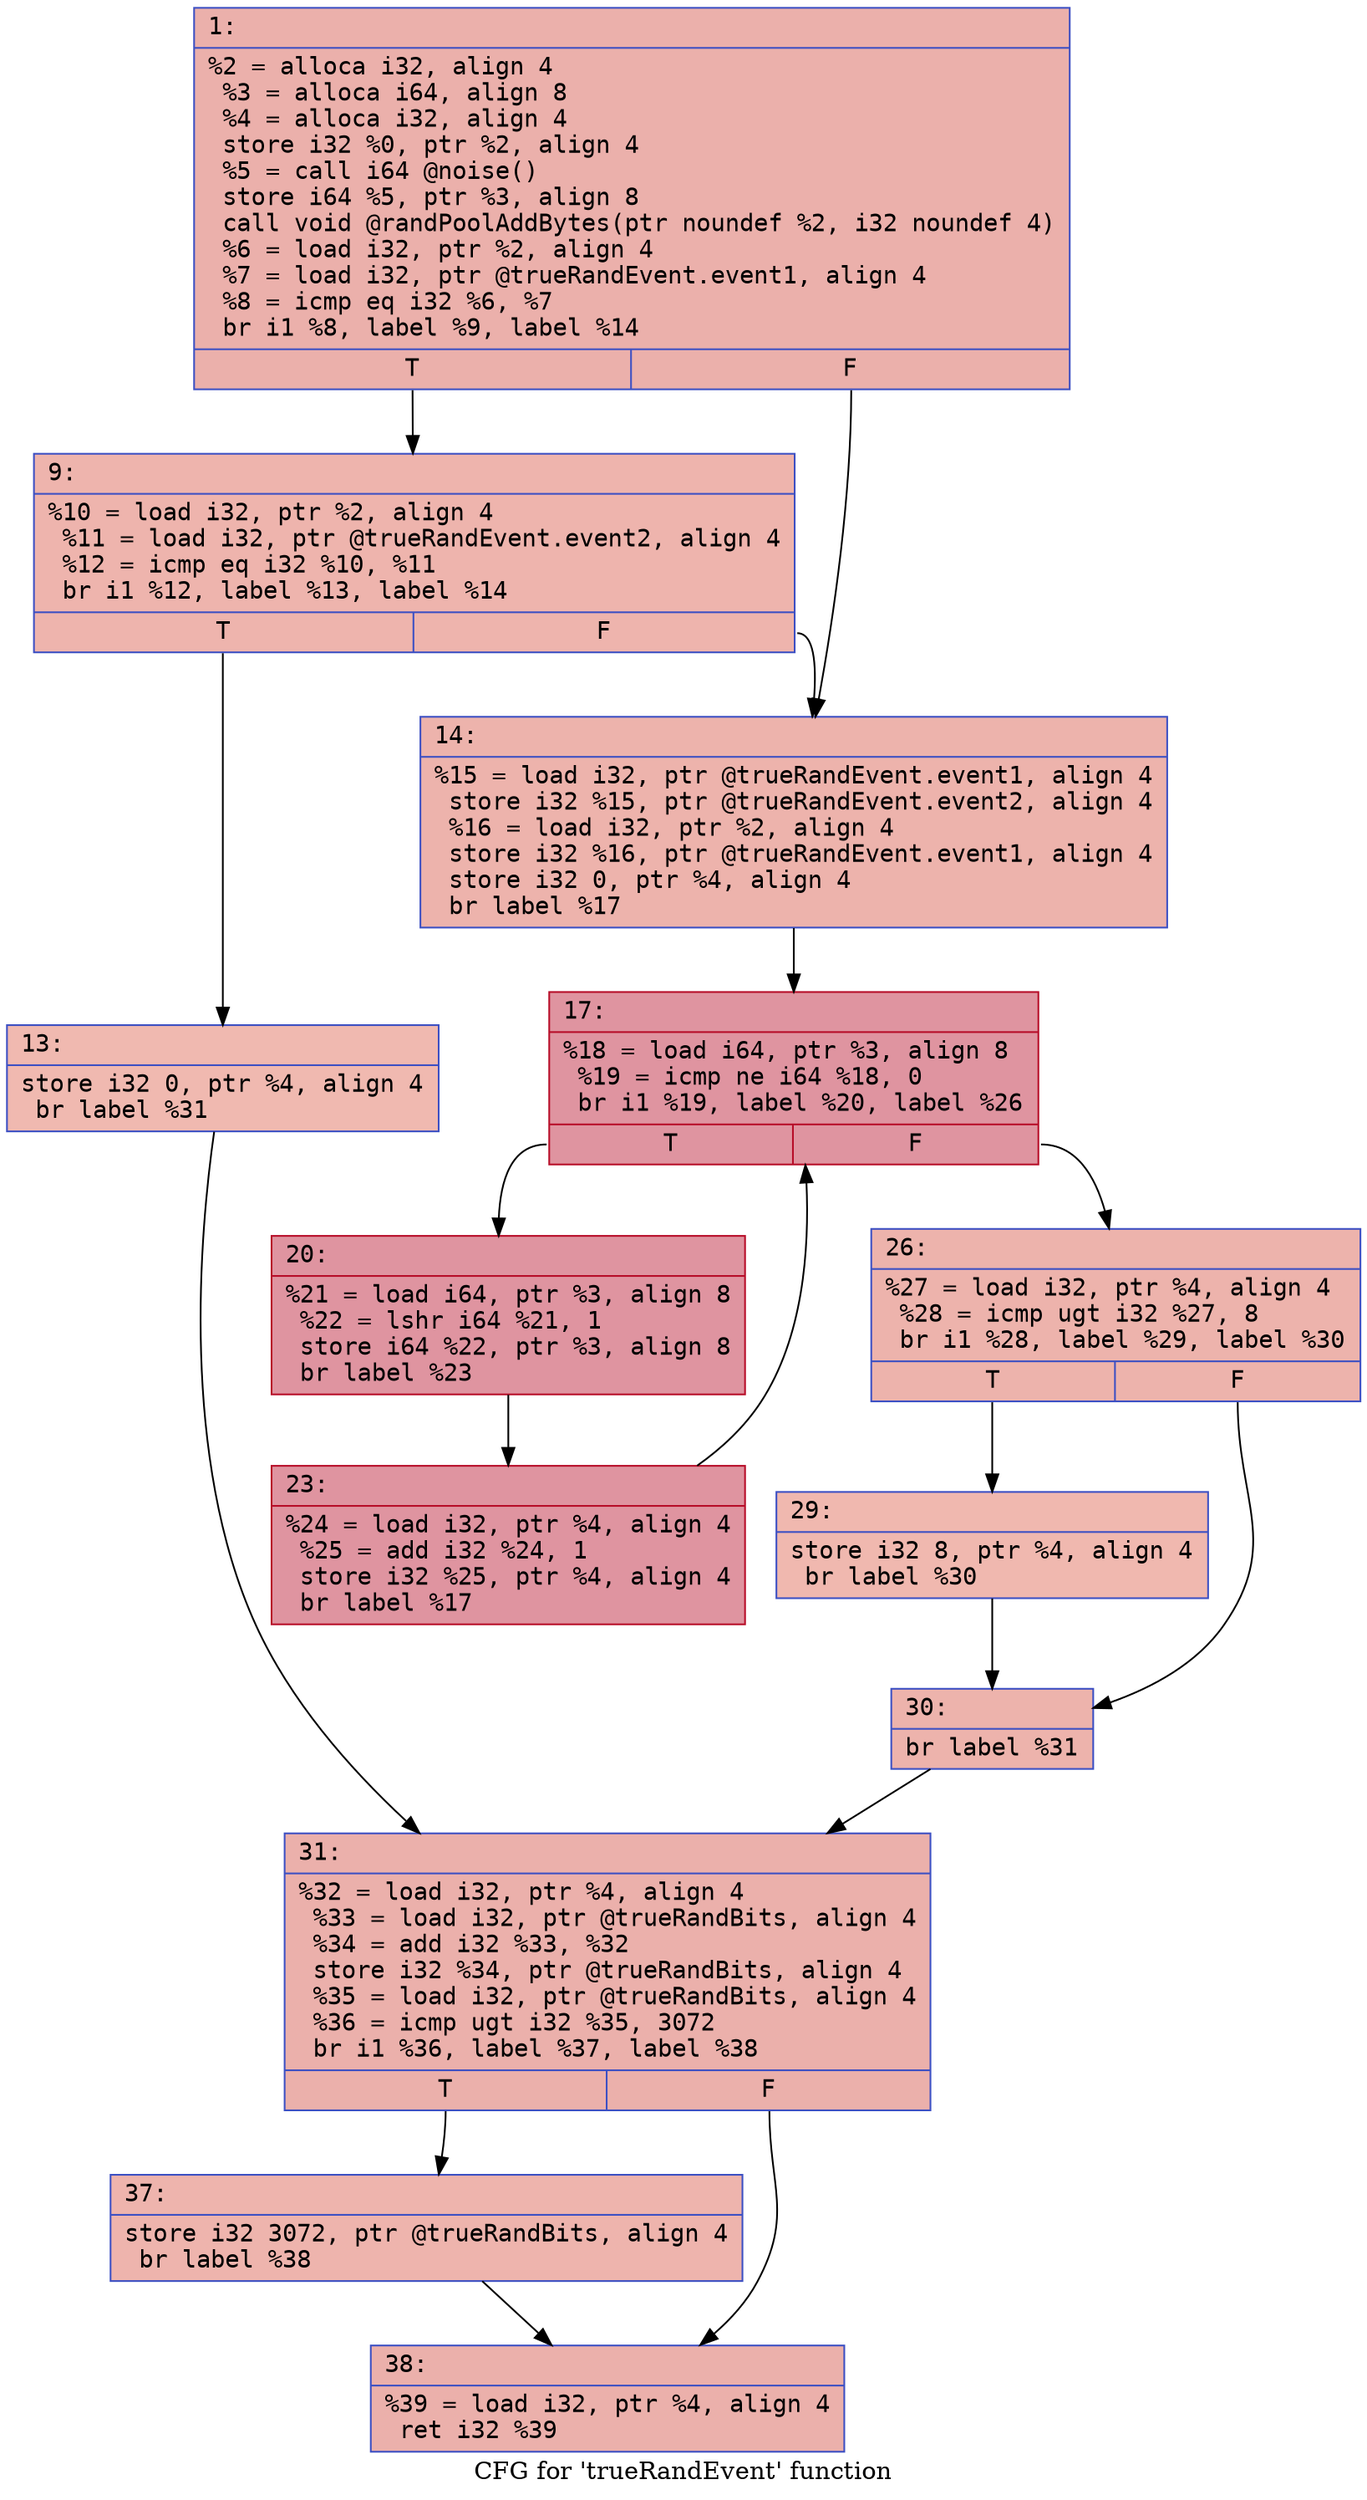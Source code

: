 digraph "CFG for 'trueRandEvent' function" {
	label="CFG for 'trueRandEvent' function";

	Node0x6000012c76b0 [shape=record,color="#3d50c3ff", style=filled, fillcolor="#d24b4070" fontname="Courier",label="{1:\l|  %2 = alloca i32, align 4\l  %3 = alloca i64, align 8\l  %4 = alloca i32, align 4\l  store i32 %0, ptr %2, align 4\l  %5 = call i64 @noise()\l  store i64 %5, ptr %3, align 8\l  call void @randPoolAddBytes(ptr noundef %2, i32 noundef 4)\l  %6 = load i32, ptr %2, align 4\l  %7 = load i32, ptr @trueRandEvent.event1, align 4\l  %8 = icmp eq i32 %6, %7\l  br i1 %8, label %9, label %14\l|{<s0>T|<s1>F}}"];
	Node0x6000012c76b0:s0 -> Node0x6000012c7a20[tooltip="1 -> 9\nProbability 50.00%" ];
	Node0x6000012c76b0:s1 -> Node0x6000012c7ac0[tooltip="1 -> 14\nProbability 50.00%" ];
	Node0x6000012c7a20 [shape=record,color="#3d50c3ff", style=filled, fillcolor="#d8564670" fontname="Courier",label="{9:\l|  %10 = load i32, ptr %2, align 4\l  %11 = load i32, ptr @trueRandEvent.event2, align 4\l  %12 = icmp eq i32 %10, %11\l  br i1 %12, label %13, label %14\l|{<s0>T|<s1>F}}"];
	Node0x6000012c7a20:s0 -> Node0x6000012c7a70[tooltip="9 -> 13\nProbability 50.00%" ];
	Node0x6000012c7a20:s1 -> Node0x6000012c7ac0[tooltip="9 -> 14\nProbability 50.00%" ];
	Node0x6000012c7a70 [shape=record,color="#3d50c3ff", style=filled, fillcolor="#de614d70" fontname="Courier",label="{13:\l|  store i32 0, ptr %4, align 4\l  br label %31\l}"];
	Node0x6000012c7a70 -> Node0x6000012c7cf0[tooltip="13 -> 31\nProbability 100.00%" ];
	Node0x6000012c7ac0 [shape=record,color="#3d50c3ff", style=filled, fillcolor="#d6524470" fontname="Courier",label="{14:\l|  %15 = load i32, ptr @trueRandEvent.event1, align 4\l  store i32 %15, ptr @trueRandEvent.event2, align 4\l  %16 = load i32, ptr %2, align 4\l  store i32 %16, ptr @trueRandEvent.event1, align 4\l  store i32 0, ptr %4, align 4\l  br label %17\l}"];
	Node0x6000012c7ac0 -> Node0x6000012c7b10[tooltip="14 -> 17\nProbability 100.00%" ];
	Node0x6000012c7b10 [shape=record,color="#b70d28ff", style=filled, fillcolor="#b70d2870" fontname="Courier",label="{17:\l|  %18 = load i64, ptr %3, align 8\l  %19 = icmp ne i64 %18, 0\l  br i1 %19, label %20, label %26\l|{<s0>T|<s1>F}}"];
	Node0x6000012c7b10:s0 -> Node0x6000012c7b60[tooltip="17 -> 20\nProbability 96.88%" ];
	Node0x6000012c7b10:s1 -> Node0x6000012c7c00[tooltip="17 -> 26\nProbability 3.12%" ];
	Node0x6000012c7b60 [shape=record,color="#b70d28ff", style=filled, fillcolor="#b70d2870" fontname="Courier",label="{20:\l|  %21 = load i64, ptr %3, align 8\l  %22 = lshr i64 %21, 1\l  store i64 %22, ptr %3, align 8\l  br label %23\l}"];
	Node0x6000012c7b60 -> Node0x6000012c7bb0[tooltip="20 -> 23\nProbability 100.00%" ];
	Node0x6000012c7bb0 [shape=record,color="#b70d28ff", style=filled, fillcolor="#b70d2870" fontname="Courier",label="{23:\l|  %24 = load i32, ptr %4, align 4\l  %25 = add i32 %24, 1\l  store i32 %25, ptr %4, align 4\l  br label %17\l}"];
	Node0x6000012c7bb0 -> Node0x6000012c7b10[tooltip="23 -> 17\nProbability 100.00%" ];
	Node0x6000012c7c00 [shape=record,color="#3d50c3ff", style=filled, fillcolor="#d6524470" fontname="Courier",label="{26:\l|  %27 = load i32, ptr %4, align 4\l  %28 = icmp ugt i32 %27, 8\l  br i1 %28, label %29, label %30\l|{<s0>T|<s1>F}}"];
	Node0x6000012c7c00:s0 -> Node0x6000012c7c50[tooltip="26 -> 29\nProbability 50.00%" ];
	Node0x6000012c7c00:s1 -> Node0x6000012c7ca0[tooltip="26 -> 30\nProbability 50.00%" ];
	Node0x6000012c7c50 [shape=record,color="#3d50c3ff", style=filled, fillcolor="#dc5d4a70" fontname="Courier",label="{29:\l|  store i32 8, ptr %4, align 4\l  br label %30\l}"];
	Node0x6000012c7c50 -> Node0x6000012c7ca0[tooltip="29 -> 30\nProbability 100.00%" ];
	Node0x6000012c7ca0 [shape=record,color="#3d50c3ff", style=filled, fillcolor="#d6524470" fontname="Courier",label="{30:\l|  br label %31\l}"];
	Node0x6000012c7ca0 -> Node0x6000012c7cf0[tooltip="30 -> 31\nProbability 100.00%" ];
	Node0x6000012c7cf0 [shape=record,color="#3d50c3ff", style=filled, fillcolor="#d24b4070" fontname="Courier",label="{31:\l|  %32 = load i32, ptr %4, align 4\l  %33 = load i32, ptr @trueRandBits, align 4\l  %34 = add i32 %33, %32\l  store i32 %34, ptr @trueRandBits, align 4\l  %35 = load i32, ptr @trueRandBits, align 4\l  %36 = icmp ugt i32 %35, 3072\l  br i1 %36, label %37, label %38\l|{<s0>T|<s1>F}}"];
	Node0x6000012c7cf0:s0 -> Node0x6000012c7d40[tooltip="31 -> 37\nProbability 50.00%" ];
	Node0x6000012c7cf0:s1 -> Node0x6000012c7d90[tooltip="31 -> 38\nProbability 50.00%" ];
	Node0x6000012c7d40 [shape=record,color="#3d50c3ff", style=filled, fillcolor="#d8564670" fontname="Courier",label="{37:\l|  store i32 3072, ptr @trueRandBits, align 4\l  br label %38\l}"];
	Node0x6000012c7d40 -> Node0x6000012c7d90[tooltip="37 -> 38\nProbability 100.00%" ];
	Node0x6000012c7d90 [shape=record,color="#3d50c3ff", style=filled, fillcolor="#d24b4070" fontname="Courier",label="{38:\l|  %39 = load i32, ptr %4, align 4\l  ret i32 %39\l}"];
}
